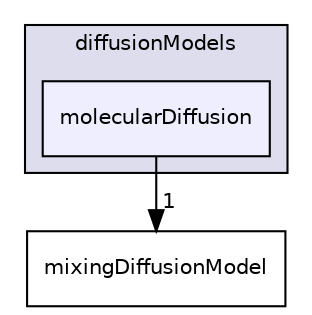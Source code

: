 digraph "molecularDiffusion" {
  bgcolor=transparent;
  compound=true
  node [ fontsize="10", fontname="Helvetica"];
  edge [ labelfontsize="10", labelfontname="Helvetica"];
  subgraph clusterdir_d6772ea9513def0e0f2211126e6f45d9 {
    graph [ bgcolor="#ddddee", pencolor="black", label="diffusionModels" fontname="Helvetica", fontsize="10", URL="dir_d6772ea9513def0e0f2211126e6f45d9.html"]
  dir_40520971e612dc6939e1d1fa12839d84 [shape=box, label="molecularDiffusion", style="filled", fillcolor="#eeeeff", pencolor="black", URL="dir_40520971e612dc6939e1d1fa12839d84.html"];
  }
  dir_3d5e11542e05f8bebfd9dc2f1868f93c [shape=box label="mixingDiffusionModel" URL="dir_3d5e11542e05f8bebfd9dc2f1868f93c.html"];
  dir_40520971e612dc6939e1d1fa12839d84->dir_3d5e11542e05f8bebfd9dc2f1868f93c [headlabel="1", labeldistance=1.5 headhref="dir_000235_000231.html"];
}

